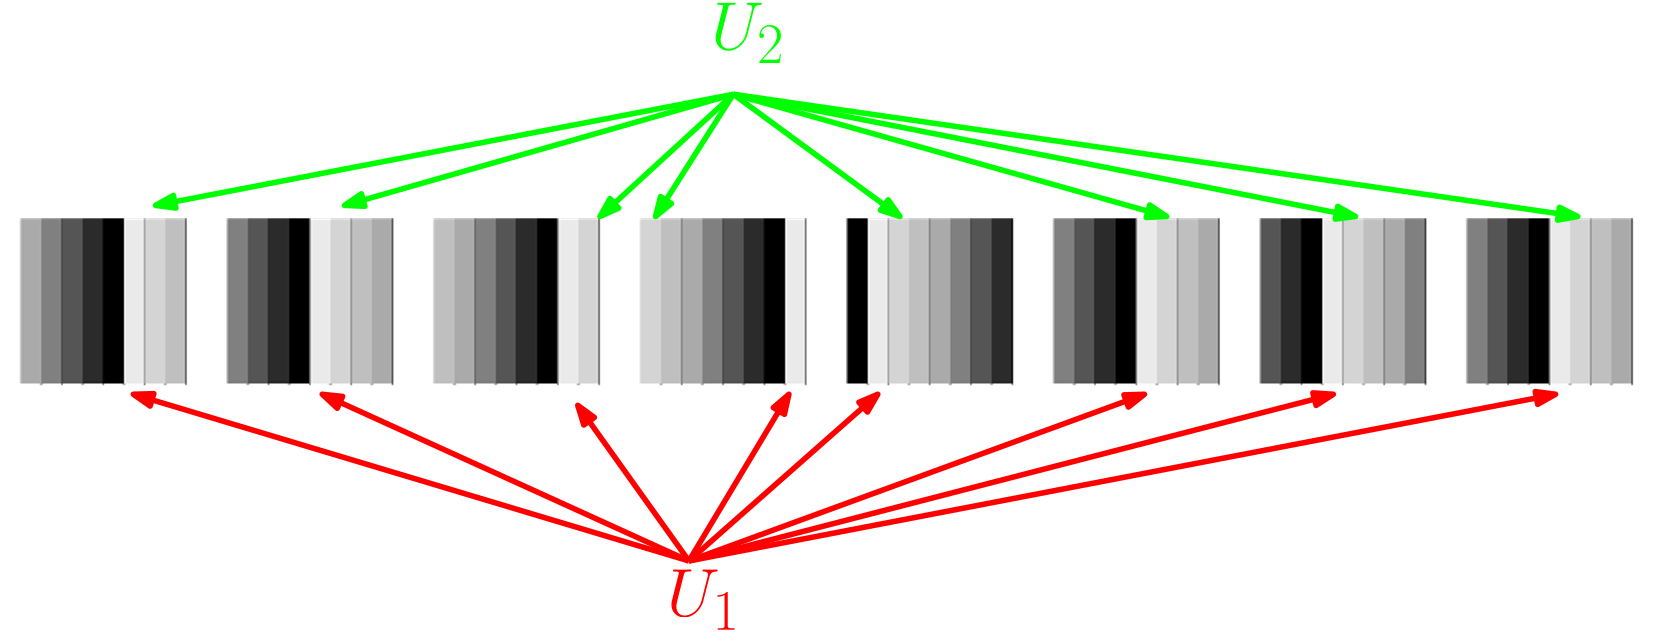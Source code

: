 <?xml version="1.0"?>
<!DOCTYPE ipe SYSTEM "ipe.dtd">
<ipe version="70212" creator="Ipe 7.2.12">
<info created="D:20191025181205" modified="D:20191025181823"/>
<bitmap id="1" width="1000" height="250" BitsPerComponent="8" ColorSpace="DeviceGray" Filter="FlateDecode" length="819" encoding="base64">
eNrt0yESglAARVGz3U3oJuxmsp1OJ7gEu8Vkxmw30+1uAqOv/MAMKs6c0xjGecD3DsPb/RLa
sKvCJiwX4RnOfbiF/VBwzcHcW+dg7jU5mHvHHMx3qkrjfekX9XRPVZfGH6VvdZjuPJrSeDP6
BMc/1WqWZ36a7k9d/CTbWb65znWuc53rXOc617nOda5znetc5zrXuc51rnOd61znOte5znWu
c53rXOc617nOda5znetc5zrXuc51rnOd61znOte5znWuc53rXOc617nOda5znetc5zrXuc51
rnOd61znOte5znWuc53rXOc617nOda5znetc5zrXuc51rnOd61znOte5znWuc53rXOc617nO
da5znetc5zrXuc51rnOd61znOte5znWuc53rXOc617nOda5znetc5zrXuc51rnOd61znOte5
znWuc53rXOc617nOda5znetc5zrXuc51rnOd61znOte5znWuc53rXOc617nOda5znetc5zrX
uc51rnOd61znOte5znWuc53rXOc617nOda5znetc5zrXuc51rnOd61znOte5znWuc53rXOc6
17nOda5znetc5zrXuc51rnOd61znOte5znWuc53rXOc617nOda5znetc5zrXuc51rnOd61zn
Ote5znWuc53rXOc617nOda5znetc5zrXuc51rnOd61znOte5znWuc53rXOc617nOda5znetc
5zrXuc51rnOd61znOte5znWuc53rXOc617nOda5znetc5zrXuc51rnOd61znOte5znWuc53r
XOc617nOda5znetc5zrXuc51rnOd61znOte5znWuc53rXOc617nOda5znetc5zrXuc51rnOd
61znOv/fzlPXxUX7mRvGjRv/7TgAAAAAAAAAAAAAAAAAAAAAAAAAAAAAAAAAAAAAAAAAAAAA
AAAAAAAAAAAAAAAAAAAAAAAAAAAAAAAAAAAAAAAAAAAAAAAAAAAAAAAAAAAAAAAAAAAAAAAA
AAAAAAAAAAAAAAAAAAAAAAAAAAAAAAAAAAAAAAAAAAAAAAAAAAAAAAAAAAAAAAAAAAAAAAAA
AADf9QLoEOaJ
</bitmap>
<ipestyle name="basic">
<symbol name="arrow/arc(spx)">
<path stroke="sym-stroke" fill="sym-stroke" pen="sym-pen">
0 0 m
-1 0.333 l
-1 -0.333 l
h
</path>
</symbol>
<symbol name="arrow/farc(spx)">
<path stroke="sym-stroke" fill="white" pen="sym-pen">
0 0 m
-1 0.333 l
-1 -0.333 l
h
</path>
</symbol>
<symbol name="arrow/ptarc(spx)">
<path stroke="sym-stroke" fill="sym-stroke" pen="sym-pen">
0 0 m
-1 0.333 l
-0.8 0 l
-1 -0.333 l
h
</path>
</symbol>
<symbol name="arrow/fptarc(spx)">
<path stroke="sym-stroke" fill="white" pen="sym-pen">
0 0 m
-1 0.333 l
-0.8 0 l
-1 -0.333 l
h
</path>
</symbol>
<symbol name="mark/circle(sx)" transformations="translations">
<path fill="sym-stroke">
0.6 0 0 0.6 0 0 e
0.4 0 0 0.4 0 0 e
</path>
</symbol>
<symbol name="mark/disk(sx)" transformations="translations">
<path fill="sym-stroke">
0.6 0 0 0.6 0 0 e
</path>
</symbol>
<symbol name="mark/fdisk(sfx)" transformations="translations">
<group>
<path fill="sym-fill">
0.5 0 0 0.5 0 0 e
</path>
<path fill="sym-stroke" fillrule="eofill">
0.6 0 0 0.6 0 0 e
0.4 0 0 0.4 0 0 e
</path>
</group>
</symbol>
<symbol name="mark/box(sx)" transformations="translations">
<path fill="sym-stroke" fillrule="eofill">
-0.6 -0.6 m
0.6 -0.6 l
0.6 0.6 l
-0.6 0.6 l
h
-0.4 -0.4 m
0.4 -0.4 l
0.4 0.4 l
-0.4 0.4 l
h
</path>
</symbol>
<symbol name="mark/square(sx)" transformations="translations">
<path fill="sym-stroke">
-0.6 -0.6 m
0.6 -0.6 l
0.6 0.6 l
-0.6 0.6 l
h
</path>
</symbol>
<symbol name="mark/fsquare(sfx)" transformations="translations">
<group>
<path fill="sym-fill">
-0.5 -0.5 m
0.5 -0.5 l
0.5 0.5 l
-0.5 0.5 l
h
</path>
<path fill="sym-stroke" fillrule="eofill">
-0.6 -0.6 m
0.6 -0.6 l
0.6 0.6 l
-0.6 0.6 l
h
-0.4 -0.4 m
0.4 -0.4 l
0.4 0.4 l
-0.4 0.4 l
h
</path>
</group>
</symbol>
<symbol name="mark/cross(sx)" transformations="translations">
<group>
<path fill="sym-stroke">
-0.43 -0.57 m
0.57 0.43 l
0.43 0.57 l
-0.57 -0.43 l
h
</path>
<path fill="sym-stroke">
-0.43 0.57 m
0.57 -0.43 l
0.43 -0.57 l
-0.57 0.43 l
h
</path>
</group>
</symbol>
<symbol name="arrow/fnormal(spx)">
<path stroke="sym-stroke" fill="white" pen="sym-pen">
0 0 m
-1 0.333 l
-1 -0.333 l
h
</path>
</symbol>
<symbol name="arrow/pointed(spx)">
<path stroke="sym-stroke" fill="sym-stroke" pen="sym-pen">
0 0 m
-1 0.333 l
-0.8 0 l
-1 -0.333 l
h
</path>
</symbol>
<symbol name="arrow/fpointed(spx)">
<path stroke="sym-stroke" fill="white" pen="sym-pen">
0 0 m
-1 0.333 l
-0.8 0 l
-1 -0.333 l
h
</path>
</symbol>
<symbol name="arrow/linear(spx)">
<path stroke="sym-stroke" pen="sym-pen">
-1 0.333 m
0 0 l
-1 -0.333 l
</path>
</symbol>
<symbol name="arrow/fdouble(spx)">
<path stroke="sym-stroke" fill="white" pen="sym-pen">
0 0 m
-1 0.333 l
-1 -0.333 l
h
-1 0 m
-2 0.333 l
-2 -0.333 l
h
</path>
</symbol>
<symbol name="arrow/double(spx)">
<path stroke="sym-stroke" fill="sym-stroke" pen="sym-pen">
0 0 m
-1 0.333 l
-1 -0.333 l
h
-1 0 m
-2 0.333 l
-2 -0.333 l
h
</path>
</symbol>
<pen name="heavier" value="0.8"/>
<pen name="fat" value="1.2"/>
<pen name="ultrafat" value="2"/>
<symbolsize name="large" value="5"/>
<symbolsize name="small" value="2"/>
<symbolsize name="tiny" value="1.1"/>
<arrowsize name="large" value="10"/>
<arrowsize name="small" value="5"/>
<arrowsize name="tiny" value="3"/>
<color name="red" value="1 0 0"/>
<color name="green" value="0 1 0"/>
<color name="blue" value="0 0 1"/>
<color name="yellow" value="1 1 0"/>
<color name="orange" value="1 0.647 0"/>
<color name="gold" value="1 0.843 0"/>
<color name="purple" value="0.627 0.125 0.941"/>
<color name="gray" value="0.745"/>
<color name="brown" value="0.647 0.165 0.165"/>
<color name="navy" value="0 0 0.502"/>
<color name="pink" value="1 0.753 0.796"/>
<color name="seagreen" value="0.18 0.545 0.341"/>
<color name="turquoise" value="0.251 0.878 0.816"/>
<color name="violet" value="0.933 0.51 0.933"/>
<color name="darkblue" value="0 0 0.545"/>
<color name="darkcyan" value="0 0.545 0.545"/>
<color name="darkgray" value="0.663"/>
<color name="darkgreen" value="0 0.392 0"/>
<color name="darkmagenta" value="0.545 0 0.545"/>
<color name="darkorange" value="1 0.549 0"/>
<color name="darkred" value="0.545 0 0"/>
<color name="lightblue" value="0.678 0.847 0.902"/>
<color name="lightcyan" value="0.878 1 1"/>
<color name="lightgray" value="0.827"/>
<color name="lightgreen" value="0.565 0.933 0.565"/>
<color name="lightyellow" value="1 1 0.878"/>
<dashstyle name="dashed" value="[4] 0"/>
<dashstyle name="dotted" value="[1 3] 0"/>
<dashstyle name="dash dotted" value="[4 2 1 2] 0"/>
<dashstyle name="dash dot dotted" value="[4 2 1 2 1 2] 0"/>
<textsize name="large" value="\large"/>
<textsize name="Large" value="\Large"/>
<textsize name="LARGE" value="\LARGE"/>
<textsize name="huge" value="\huge"/>
<textsize name="Huge" value="\Huge"/>
<textsize name="small" value="\small"/>
<textsize name="footnote" value="\footnotesize"/>
<textsize name="tiny" value="\tiny"/>
<textstyle name="center" begin="\begin{center}" end="\end{center}"/>
<textstyle name="itemize" begin="\begin{itemize}" end="\end{itemize}"/>
<textstyle name="item" begin="\begin{itemize}\item{}" end="\end{itemize}"/>
<gridsize name="4 pts" value="4"/>
<gridsize name="8 pts (~3 mm)" value="8"/>
<gridsize name="16 pts (~6 mm)" value="16"/>
<gridsize name="32 pts (~12 mm)" value="32"/>
<gridsize name="10 pts (~3.5 mm)" value="10"/>
<gridsize name="20 pts (~7 mm)" value="20"/>
<gridsize name="14 pts (~5 mm)" value="14"/>
<gridsize name="28 pts (~10 mm)" value="28"/>
<gridsize name="56 pts (~20 mm)" value="56"/>
<anglesize name="90 deg" value="90"/>
<anglesize name="60 deg" value="60"/>
<anglesize name="45 deg" value="45"/>
<anglesize name="30 deg" value="30"/>
<anglesize name="22.5 deg" value="22.5"/>
<opacity name="10%" value="0.1"/>
<opacity name="30%" value="0.3"/>
<opacity name="50%" value="0.5"/>
<opacity name="75%" value="0.75"/>
<tiling name="falling" angle="-60" step="4" width="1"/>
<tiling name="rising" angle="30" step="4" width="1"/>
</ipestyle>
<page>
<layer name="alpha"/>
<view layers="alpha" active="alpha"/>
<image layer="alpha" rect="0 346.625 595 495.375" bitmap="1"/>
<path stroke="red" pen="ultrafat" arrow="normal/normal">
248 372 m
48 432 l
</path>
<path stroke="red" pen="ultrafat" arrow="normal/normal">
248 372 m
116 432 l
</path>
<path stroke="red" pen="ultrafat" arrow="normal/normal">
248 372 m
208 428 l
</path>
<path stroke="red" pen="ultrafat" arrow="normal/normal">
248 372 m
284 432 l
</path>
<path stroke="red" pen="ultrafat" arrow="normal/normal">
248 372 m
316 432 l
</path>
<path stroke="red" pen="ultrafat" arrow="normal/normal">
248 372 m
412 432 l
</path>
<path stroke="red" pen="ultrafat" arrow="normal/normal">
248 372 m
480 432 l
</path>
<path stroke="red" pen="ultrafat" arrow="normal/normal">
248 372 m
560 432 l
</path>
<text matrix="1 0 0 1 -12 -8" transformations="translations" pos="252 360" stroke="red" type="label" width="26.458" height="16.939" depth="4.78" valign="baseline" size="Huge" style="math">U_1 </text>
<path stroke="green" pen="ultrafat" arrow="normal/normal">
264 540 m
56 500 l
</path>
<path stroke="green" pen="ultrafat" arrow="normal/normal">
264 540 m
124 500 l
</path>
<path stroke="green" pen="ultrafat" arrow="normal/normal">
264 540 m
216 496 l
</path>
<path stroke="green" pen="ultrafat" arrow="normal/normal">
264 540 m
236 496 l
</path>
<path stroke="green" pen="ultrafat" arrow="normal/normal">
264 540 m
324 496 l
</path>
<path stroke="green" pen="ultrafat" arrow="normal/normal">
264 540 m
420 496 l
</path>
<path stroke="green" pen="ultrafat" arrow="normal/normal">
264 540 m
488 496 l
</path>
<path stroke="green" pen="ultrafat" arrow="normal/normal">
264 540 m
568 496 l
</path>
<text matrix="1 0 0 1 -12 -8" transformations="translations" pos="268 564" stroke="green" type="label" width="26.458" height="16.939" depth="4.78" valign="baseline" size="Huge" style="math">U_2</text>
</page>
</ipe>
